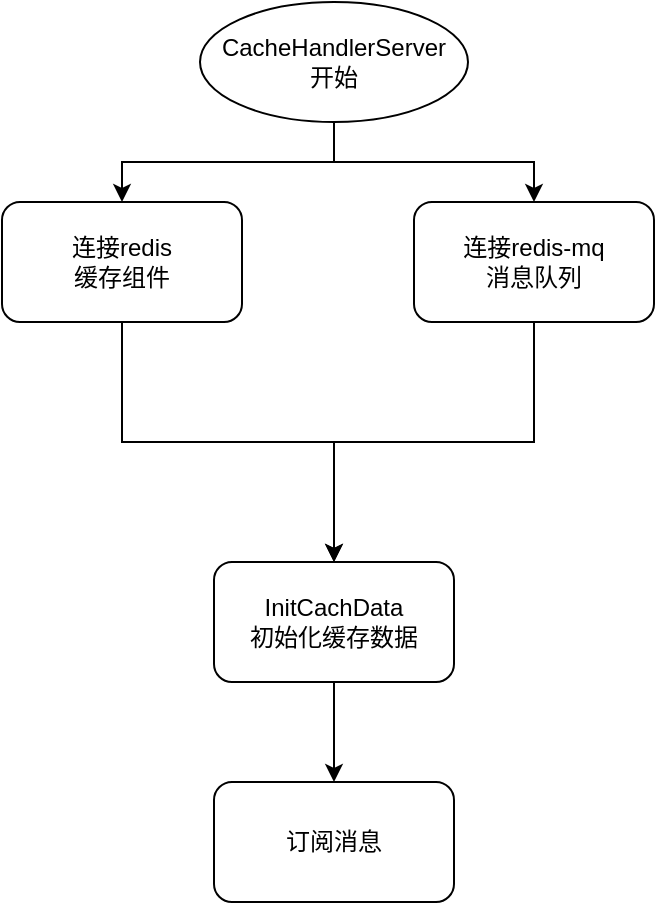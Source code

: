<mxfile version="20.5.1" type="github">
  <diagram id="C5RBs43oDa-KdzZeNtuy" name="Page-1">
    <mxGraphModel dx="1064" dy="784" grid="1" gridSize="10" guides="1" tooltips="1" connect="1" arrows="1" fold="1" page="1" pageScale="1" pageWidth="827" pageHeight="1169" math="0" shadow="0">
      <root>
        <mxCell id="WIyWlLk6GJQsqaUBKTNV-0" />
        <mxCell id="WIyWlLk6GJQsqaUBKTNV-1" parent="WIyWlLk6GJQsqaUBKTNV-0" />
        <mxCell id="gPYse6V9OJ4RCJLciMJl-17" style="edgeStyle=orthogonalEdgeStyle;rounded=0;orthogonalLoop=1;jettySize=auto;html=1;exitX=0.5;exitY=1;exitDx=0;exitDy=0;entryX=0.5;entryY=0;entryDx=0;entryDy=0;" edge="1" parent="WIyWlLk6GJQsqaUBKTNV-1" source="gPYse6V9OJ4RCJLciMJl-0" target="gPYse6V9OJ4RCJLciMJl-2">
          <mxGeometry relative="1" as="geometry" />
        </mxCell>
        <mxCell id="gPYse6V9OJ4RCJLciMJl-18" style="edgeStyle=orthogonalEdgeStyle;rounded=0;orthogonalLoop=1;jettySize=auto;html=1;exitX=0.5;exitY=1;exitDx=0;exitDy=0;" edge="1" parent="WIyWlLk6GJQsqaUBKTNV-1" source="gPYse6V9OJ4RCJLciMJl-0" target="gPYse6V9OJ4RCJLciMJl-3">
          <mxGeometry relative="1" as="geometry" />
        </mxCell>
        <mxCell id="gPYse6V9OJ4RCJLciMJl-0" value="CacheHandlerServer&lt;br&gt;开始" style="ellipse;whiteSpace=wrap;html=1;" vertex="1" parent="WIyWlLk6GJQsqaUBKTNV-1">
          <mxGeometry x="329" y="210" width="134" height="60" as="geometry" />
        </mxCell>
        <mxCell id="gPYse6V9OJ4RCJLciMJl-19" style="edgeStyle=orthogonalEdgeStyle;rounded=0;orthogonalLoop=1;jettySize=auto;html=1;exitX=0.5;exitY=1;exitDx=0;exitDy=0;" edge="1" parent="WIyWlLk6GJQsqaUBKTNV-1" source="gPYse6V9OJ4RCJLciMJl-2" target="gPYse6V9OJ4RCJLciMJl-8">
          <mxGeometry relative="1" as="geometry" />
        </mxCell>
        <mxCell id="gPYse6V9OJ4RCJLciMJl-2" value="连接redis&lt;br&gt;缓存组件" style="rounded=1;whiteSpace=wrap;html=1;" vertex="1" parent="WIyWlLk6GJQsqaUBKTNV-1">
          <mxGeometry x="230" y="310" width="120" height="60" as="geometry" />
        </mxCell>
        <mxCell id="gPYse6V9OJ4RCJLciMJl-20" style="edgeStyle=orthogonalEdgeStyle;rounded=0;orthogonalLoop=1;jettySize=auto;html=1;exitX=0.5;exitY=1;exitDx=0;exitDy=0;entryX=0.5;entryY=0;entryDx=0;entryDy=0;" edge="1" parent="WIyWlLk6GJQsqaUBKTNV-1" source="gPYse6V9OJ4RCJLciMJl-3" target="gPYse6V9OJ4RCJLciMJl-8">
          <mxGeometry relative="1" as="geometry" />
        </mxCell>
        <mxCell id="gPYse6V9OJ4RCJLciMJl-3" value="连接redis-mq&lt;br&gt;消息队列" style="rounded=1;whiteSpace=wrap;html=1;" vertex="1" parent="WIyWlLk6GJQsqaUBKTNV-1">
          <mxGeometry x="436" y="310" width="120" height="60" as="geometry" />
        </mxCell>
        <mxCell id="gPYse6V9OJ4RCJLciMJl-14" style="edgeStyle=orthogonalEdgeStyle;rounded=0;orthogonalLoop=1;jettySize=auto;html=1;exitX=0.5;exitY=1;exitDx=0;exitDy=0;" edge="1" parent="WIyWlLk6GJQsqaUBKTNV-1" source="gPYse6V9OJ4RCJLciMJl-8" target="gPYse6V9OJ4RCJLciMJl-12">
          <mxGeometry relative="1" as="geometry" />
        </mxCell>
        <mxCell id="gPYse6V9OJ4RCJLciMJl-8" value="InitCachData&lt;br&gt;初始化缓存数据" style="rounded=1;whiteSpace=wrap;html=1;" vertex="1" parent="WIyWlLk6GJQsqaUBKTNV-1">
          <mxGeometry x="336" y="490" width="120" height="60" as="geometry" />
        </mxCell>
        <mxCell id="gPYse6V9OJ4RCJLciMJl-12" value="订阅消息" style="rounded=1;whiteSpace=wrap;html=1;" vertex="1" parent="WIyWlLk6GJQsqaUBKTNV-1">
          <mxGeometry x="336" y="600" width="120" height="60" as="geometry" />
        </mxCell>
      </root>
    </mxGraphModel>
  </diagram>
</mxfile>
